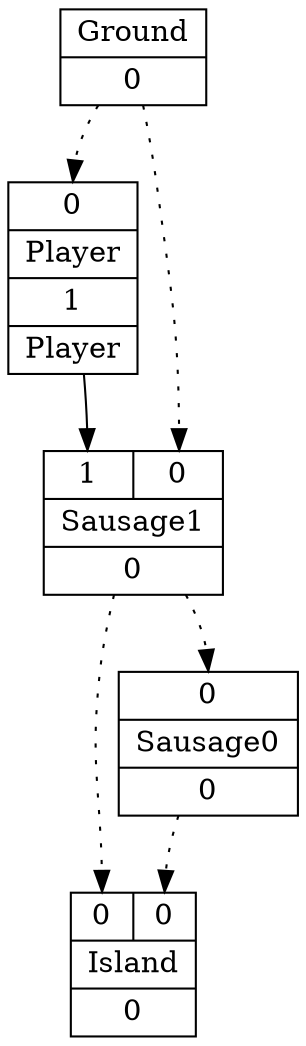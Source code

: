 digraph G {
node [shape=record];
Player[ label ="{{<GroundP>0}|{Player}|<PlayerOUT>1|{Player}}"];
Ground[ label ="{{Ground}|<GroundOUT>0}"];
Sausage1[ label ="{{<Player>1|<GroundP>0}|{Sausage1}|<Sausage1OUT>0}"];
Sausage0[ label ="{{<Sausage1P>0}|{Sausage0}|<Sausage0OUT>0}"];
Island[ label ="{{<Sausage1P>0|<Sausage0P>0}|{Island}|<IslandOUT>0}"];
	"Ground" -> "Player":GroundP [style=dotted];
	"Player" -> "Sausage1":Player;
	"Ground" -> "Sausage1":GroundP [style=dotted];
	"Sausage1" -> "Sausage0":Sausage1P [style=dotted];
	"Sausage1" -> "Island":Sausage1P [style=dotted];
	"Sausage0" -> "Island":Sausage0P [style=dotted];
}